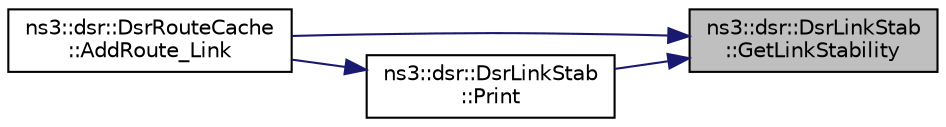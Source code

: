 digraph "ns3::dsr::DsrLinkStab::GetLinkStability"
{
 // LATEX_PDF_SIZE
  edge [fontname="Helvetica",fontsize="10",labelfontname="Helvetica",labelfontsize="10"];
  node [fontname="Helvetica",fontsize="10",shape=record];
  rankdir="RL";
  Node1 [label="ns3::dsr::DsrLinkStab\l::GetLinkStability",height=0.2,width=0.4,color="black", fillcolor="grey75", style="filled", fontcolor="black",tooltip="get the link stability"];
  Node1 -> Node2 [dir="back",color="midnightblue",fontsize="10",style="solid",fontname="Helvetica"];
  Node2 [label="ns3::dsr::DsrRouteCache\l::AddRoute_Link",height=0.2,width=0.4,color="black", fillcolor="white", style="filled",URL="$classns3_1_1dsr_1_1_dsr_route_cache.html#a75cc32c929563b2a44ad73b2fda9c577",tooltip="dd route link to cache"];
  Node1 -> Node3 [dir="back",color="midnightblue",fontsize="10",style="solid",fontname="Helvetica"];
  Node3 [label="ns3::dsr::DsrLinkStab\l::Print",height=0.2,width=0.4,color="black", fillcolor="white", style="filled",URL="$classns3_1_1dsr_1_1_dsr_link_stab.html#a143f98bcc6354665225960d11c331ad6",tooltip="Print function."];
  Node3 -> Node2 [dir="back",color="midnightblue",fontsize="10",style="solid",fontname="Helvetica"];
}
